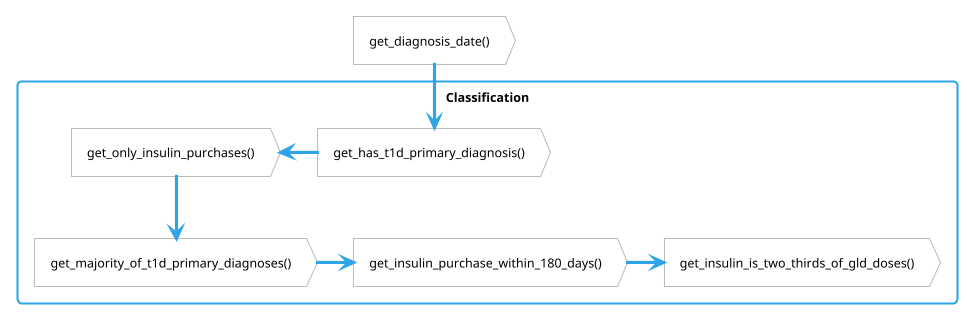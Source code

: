 @startuml function-flow-classification
!theme cerulean-outline
<style>
action, card, database, rectangle {
    FontColor black
}
.inclusion {
    BackgroundColor lightblue
}
.exclusion {
    BackgroundColor orange
}
</style>

'Diabetes type classification

    action "get_diagnosis_date()" as diagnosis_date

    rectangle Classification {
        action "get_has_t1d_primary_diagnosis()" as t1d_diagnosis
        action "get_only_insulin_purchases()" as only_insulins
        action "get_majority_of_t1d_primary_diagnoses()" as t1d_diagnosis_majority
        action "get_insulin_purchase_within_180_days()" as insulin_within_180_days
        action "get_insulin_is_two_thirds_of_gld_doses()" as insulin_is_two_thirds
    }

    diagnosis_date --> t1d_diagnosis
    t1d_diagnosis -l-> only_insulins
    only_insulins -d-> t1d_diagnosis_majority
    t1d_diagnosis_majority -r-> insulin_within_180_days
    insulin_within_180_days -r-> insulin_is_two_thirds
    

@enduml
